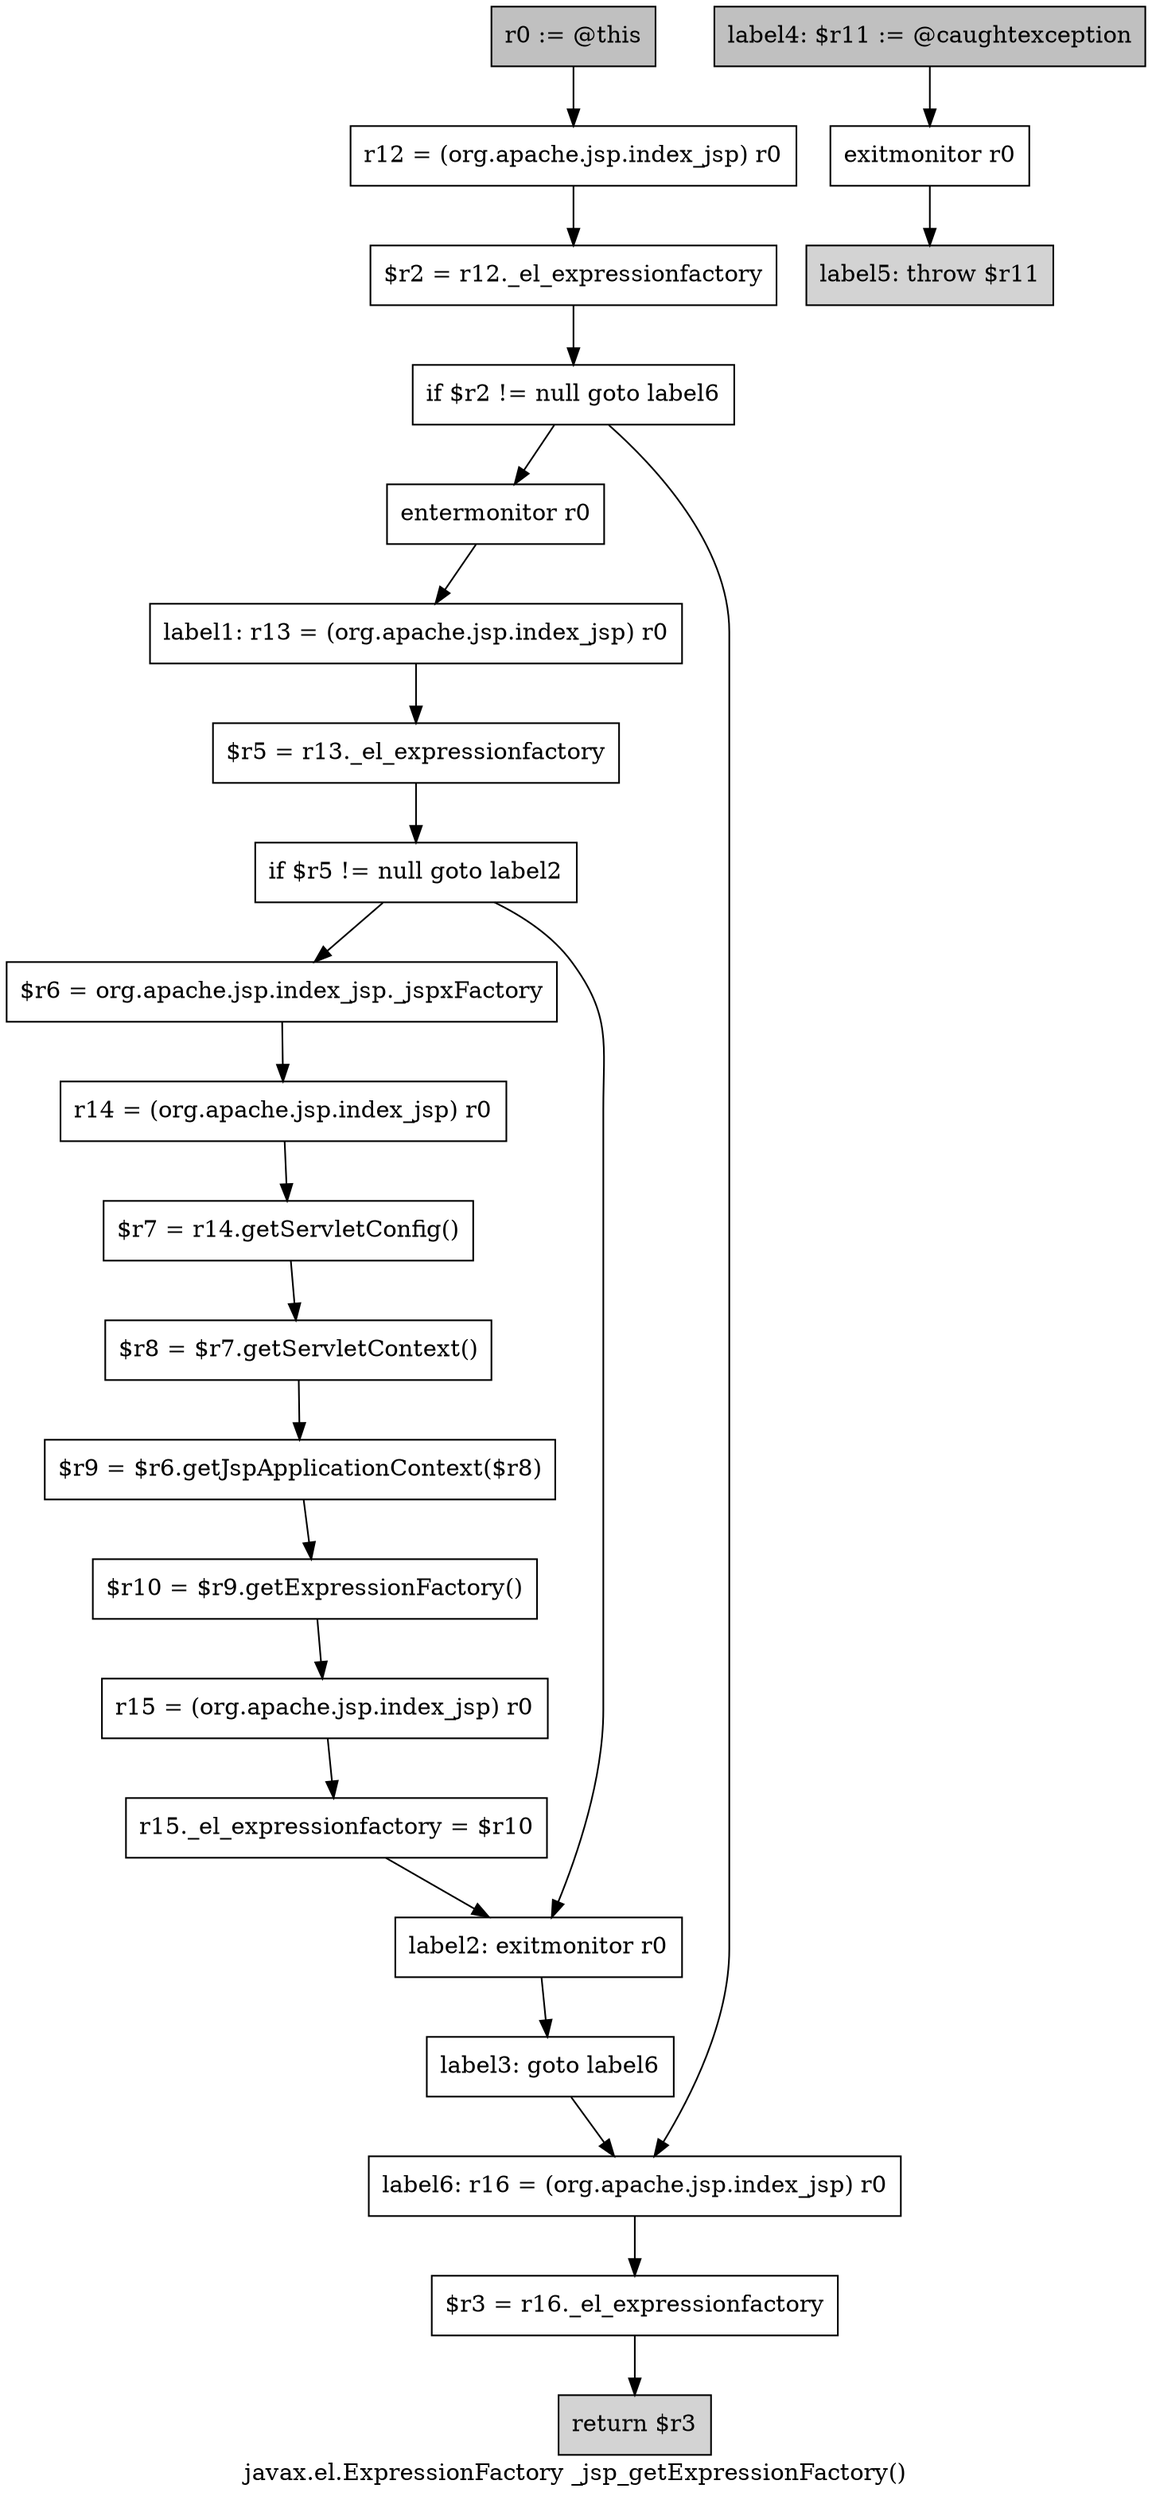 digraph "javax.el.ExpressionFactory _jsp_getExpressionFactory()" {
    label="javax.el.ExpressionFactory _jsp_getExpressionFactory()";
    node [shape=box];
    "0" [style=filled,fillcolor=gray,label="r0 := @this",];
    "1" [label="r12 = (org.apache.jsp.index_jsp) r0",];
    "0"->"1";
    "2" [label="$r2 = r12._el_expressionfactory",];
    "1"->"2";
    "3" [label="if $r2 != null goto label6",];
    "2"->"3";
    "4" [label="entermonitor r0",];
    "3"->"4";
    "21" [label="label6: r16 = (org.apache.jsp.index_jsp) r0",];
    "3"->"21";
    "5" [label="label1: r13 = (org.apache.jsp.index_jsp) r0",];
    "4"->"5";
    "6" [label="$r5 = r13._el_expressionfactory",];
    "5"->"6";
    "7" [label="if $r5 != null goto label2",];
    "6"->"7";
    "8" [label="$r6 = org.apache.jsp.index_jsp._jspxFactory",];
    "7"->"8";
    "16" [label="label2: exitmonitor r0",];
    "7"->"16";
    "9" [label="r14 = (org.apache.jsp.index_jsp) r0",];
    "8"->"9";
    "10" [label="$r7 = r14.getServletConfig()",];
    "9"->"10";
    "11" [label="$r8 = $r7.getServletContext()",];
    "10"->"11";
    "12" [label="$r9 = $r6.getJspApplicationContext($r8)",];
    "11"->"12";
    "13" [label="$r10 = $r9.getExpressionFactory()",];
    "12"->"13";
    "14" [label="r15 = (org.apache.jsp.index_jsp) r0",];
    "13"->"14";
    "15" [label="r15._el_expressionfactory = $r10",];
    "14"->"15";
    "15"->"16";
    "17" [label="label3: goto label6",];
    "16"->"17";
    "17"->"21";
    "18" [style=filled,fillcolor=gray,label="label4: $r11 := @caughtexception",];
    "19" [label="exitmonitor r0",];
    "18"->"19";
    "20" [style=filled,fillcolor=lightgray,label="label5: throw $r11",];
    "19"->"20";
    "22" [label="$r3 = r16._el_expressionfactory",];
    "21"->"22";
    "23" [style=filled,fillcolor=lightgray,label="return $r3",];
    "22"->"23";
}

